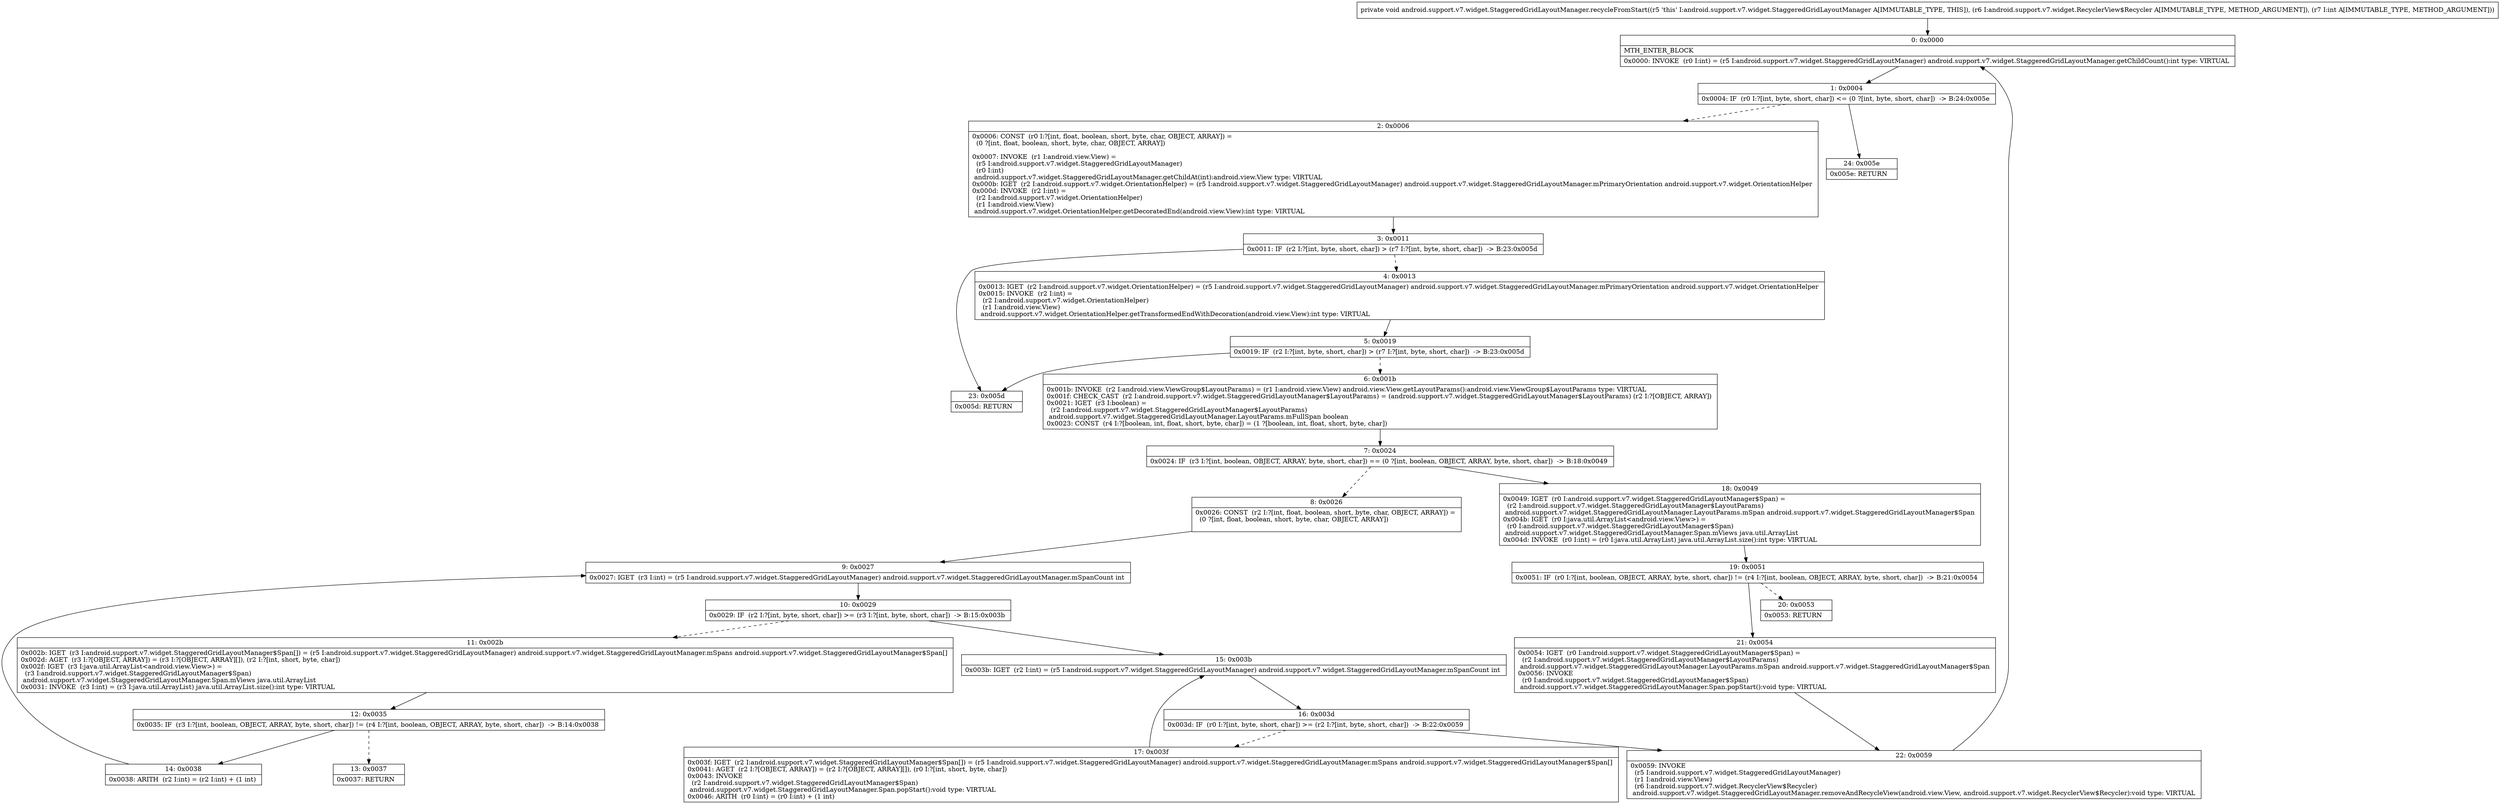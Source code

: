 digraph "CFG forandroid.support.v7.widget.StaggeredGridLayoutManager.recycleFromStart(Landroid\/support\/v7\/widget\/RecyclerView$Recycler;I)V" {
Node_0 [shape=record,label="{0\:\ 0x0000|MTH_ENTER_BLOCK\l|0x0000: INVOKE  (r0 I:int) = (r5 I:android.support.v7.widget.StaggeredGridLayoutManager) android.support.v7.widget.StaggeredGridLayoutManager.getChildCount():int type: VIRTUAL \l}"];
Node_1 [shape=record,label="{1\:\ 0x0004|0x0004: IF  (r0 I:?[int, byte, short, char]) \<= (0 ?[int, byte, short, char])  \-\> B:24:0x005e \l}"];
Node_2 [shape=record,label="{2\:\ 0x0006|0x0006: CONST  (r0 I:?[int, float, boolean, short, byte, char, OBJECT, ARRAY]) = \l  (0 ?[int, float, boolean, short, byte, char, OBJECT, ARRAY])\l \l0x0007: INVOKE  (r1 I:android.view.View) = \l  (r5 I:android.support.v7.widget.StaggeredGridLayoutManager)\l  (r0 I:int)\l android.support.v7.widget.StaggeredGridLayoutManager.getChildAt(int):android.view.View type: VIRTUAL \l0x000b: IGET  (r2 I:android.support.v7.widget.OrientationHelper) = (r5 I:android.support.v7.widget.StaggeredGridLayoutManager) android.support.v7.widget.StaggeredGridLayoutManager.mPrimaryOrientation android.support.v7.widget.OrientationHelper \l0x000d: INVOKE  (r2 I:int) = \l  (r2 I:android.support.v7.widget.OrientationHelper)\l  (r1 I:android.view.View)\l android.support.v7.widget.OrientationHelper.getDecoratedEnd(android.view.View):int type: VIRTUAL \l}"];
Node_3 [shape=record,label="{3\:\ 0x0011|0x0011: IF  (r2 I:?[int, byte, short, char]) \> (r7 I:?[int, byte, short, char])  \-\> B:23:0x005d \l}"];
Node_4 [shape=record,label="{4\:\ 0x0013|0x0013: IGET  (r2 I:android.support.v7.widget.OrientationHelper) = (r5 I:android.support.v7.widget.StaggeredGridLayoutManager) android.support.v7.widget.StaggeredGridLayoutManager.mPrimaryOrientation android.support.v7.widget.OrientationHelper \l0x0015: INVOKE  (r2 I:int) = \l  (r2 I:android.support.v7.widget.OrientationHelper)\l  (r1 I:android.view.View)\l android.support.v7.widget.OrientationHelper.getTransformedEndWithDecoration(android.view.View):int type: VIRTUAL \l}"];
Node_5 [shape=record,label="{5\:\ 0x0019|0x0019: IF  (r2 I:?[int, byte, short, char]) \> (r7 I:?[int, byte, short, char])  \-\> B:23:0x005d \l}"];
Node_6 [shape=record,label="{6\:\ 0x001b|0x001b: INVOKE  (r2 I:android.view.ViewGroup$LayoutParams) = (r1 I:android.view.View) android.view.View.getLayoutParams():android.view.ViewGroup$LayoutParams type: VIRTUAL \l0x001f: CHECK_CAST  (r2 I:android.support.v7.widget.StaggeredGridLayoutManager$LayoutParams) = (android.support.v7.widget.StaggeredGridLayoutManager$LayoutParams) (r2 I:?[OBJECT, ARRAY]) \l0x0021: IGET  (r3 I:boolean) = \l  (r2 I:android.support.v7.widget.StaggeredGridLayoutManager$LayoutParams)\l android.support.v7.widget.StaggeredGridLayoutManager.LayoutParams.mFullSpan boolean \l0x0023: CONST  (r4 I:?[boolean, int, float, short, byte, char]) = (1 ?[boolean, int, float, short, byte, char]) \l}"];
Node_7 [shape=record,label="{7\:\ 0x0024|0x0024: IF  (r3 I:?[int, boolean, OBJECT, ARRAY, byte, short, char]) == (0 ?[int, boolean, OBJECT, ARRAY, byte, short, char])  \-\> B:18:0x0049 \l}"];
Node_8 [shape=record,label="{8\:\ 0x0026|0x0026: CONST  (r2 I:?[int, float, boolean, short, byte, char, OBJECT, ARRAY]) = \l  (0 ?[int, float, boolean, short, byte, char, OBJECT, ARRAY])\l \l}"];
Node_9 [shape=record,label="{9\:\ 0x0027|0x0027: IGET  (r3 I:int) = (r5 I:android.support.v7.widget.StaggeredGridLayoutManager) android.support.v7.widget.StaggeredGridLayoutManager.mSpanCount int \l}"];
Node_10 [shape=record,label="{10\:\ 0x0029|0x0029: IF  (r2 I:?[int, byte, short, char]) \>= (r3 I:?[int, byte, short, char])  \-\> B:15:0x003b \l}"];
Node_11 [shape=record,label="{11\:\ 0x002b|0x002b: IGET  (r3 I:android.support.v7.widget.StaggeredGridLayoutManager$Span[]) = (r5 I:android.support.v7.widget.StaggeredGridLayoutManager) android.support.v7.widget.StaggeredGridLayoutManager.mSpans android.support.v7.widget.StaggeredGridLayoutManager$Span[] \l0x002d: AGET  (r3 I:?[OBJECT, ARRAY]) = (r3 I:?[OBJECT, ARRAY][]), (r2 I:?[int, short, byte, char]) \l0x002f: IGET  (r3 I:java.util.ArrayList\<android.view.View\>) = \l  (r3 I:android.support.v7.widget.StaggeredGridLayoutManager$Span)\l android.support.v7.widget.StaggeredGridLayoutManager.Span.mViews java.util.ArrayList \l0x0031: INVOKE  (r3 I:int) = (r3 I:java.util.ArrayList) java.util.ArrayList.size():int type: VIRTUAL \l}"];
Node_12 [shape=record,label="{12\:\ 0x0035|0x0035: IF  (r3 I:?[int, boolean, OBJECT, ARRAY, byte, short, char]) != (r4 I:?[int, boolean, OBJECT, ARRAY, byte, short, char])  \-\> B:14:0x0038 \l}"];
Node_13 [shape=record,label="{13\:\ 0x0037|0x0037: RETURN   \l}"];
Node_14 [shape=record,label="{14\:\ 0x0038|0x0038: ARITH  (r2 I:int) = (r2 I:int) + (1 int) \l}"];
Node_15 [shape=record,label="{15\:\ 0x003b|0x003b: IGET  (r2 I:int) = (r5 I:android.support.v7.widget.StaggeredGridLayoutManager) android.support.v7.widget.StaggeredGridLayoutManager.mSpanCount int \l}"];
Node_16 [shape=record,label="{16\:\ 0x003d|0x003d: IF  (r0 I:?[int, byte, short, char]) \>= (r2 I:?[int, byte, short, char])  \-\> B:22:0x0059 \l}"];
Node_17 [shape=record,label="{17\:\ 0x003f|0x003f: IGET  (r2 I:android.support.v7.widget.StaggeredGridLayoutManager$Span[]) = (r5 I:android.support.v7.widget.StaggeredGridLayoutManager) android.support.v7.widget.StaggeredGridLayoutManager.mSpans android.support.v7.widget.StaggeredGridLayoutManager$Span[] \l0x0041: AGET  (r2 I:?[OBJECT, ARRAY]) = (r2 I:?[OBJECT, ARRAY][]), (r0 I:?[int, short, byte, char]) \l0x0043: INVOKE  \l  (r2 I:android.support.v7.widget.StaggeredGridLayoutManager$Span)\l android.support.v7.widget.StaggeredGridLayoutManager.Span.popStart():void type: VIRTUAL \l0x0046: ARITH  (r0 I:int) = (r0 I:int) + (1 int) \l}"];
Node_18 [shape=record,label="{18\:\ 0x0049|0x0049: IGET  (r0 I:android.support.v7.widget.StaggeredGridLayoutManager$Span) = \l  (r2 I:android.support.v7.widget.StaggeredGridLayoutManager$LayoutParams)\l android.support.v7.widget.StaggeredGridLayoutManager.LayoutParams.mSpan android.support.v7.widget.StaggeredGridLayoutManager$Span \l0x004b: IGET  (r0 I:java.util.ArrayList\<android.view.View\>) = \l  (r0 I:android.support.v7.widget.StaggeredGridLayoutManager$Span)\l android.support.v7.widget.StaggeredGridLayoutManager.Span.mViews java.util.ArrayList \l0x004d: INVOKE  (r0 I:int) = (r0 I:java.util.ArrayList) java.util.ArrayList.size():int type: VIRTUAL \l}"];
Node_19 [shape=record,label="{19\:\ 0x0051|0x0051: IF  (r0 I:?[int, boolean, OBJECT, ARRAY, byte, short, char]) != (r4 I:?[int, boolean, OBJECT, ARRAY, byte, short, char])  \-\> B:21:0x0054 \l}"];
Node_20 [shape=record,label="{20\:\ 0x0053|0x0053: RETURN   \l}"];
Node_21 [shape=record,label="{21\:\ 0x0054|0x0054: IGET  (r0 I:android.support.v7.widget.StaggeredGridLayoutManager$Span) = \l  (r2 I:android.support.v7.widget.StaggeredGridLayoutManager$LayoutParams)\l android.support.v7.widget.StaggeredGridLayoutManager.LayoutParams.mSpan android.support.v7.widget.StaggeredGridLayoutManager$Span \l0x0056: INVOKE  \l  (r0 I:android.support.v7.widget.StaggeredGridLayoutManager$Span)\l android.support.v7.widget.StaggeredGridLayoutManager.Span.popStart():void type: VIRTUAL \l}"];
Node_22 [shape=record,label="{22\:\ 0x0059|0x0059: INVOKE  \l  (r5 I:android.support.v7.widget.StaggeredGridLayoutManager)\l  (r1 I:android.view.View)\l  (r6 I:android.support.v7.widget.RecyclerView$Recycler)\l android.support.v7.widget.StaggeredGridLayoutManager.removeAndRecycleView(android.view.View, android.support.v7.widget.RecyclerView$Recycler):void type: VIRTUAL \l}"];
Node_23 [shape=record,label="{23\:\ 0x005d|0x005d: RETURN   \l}"];
Node_24 [shape=record,label="{24\:\ 0x005e|0x005e: RETURN   \l}"];
MethodNode[shape=record,label="{private void android.support.v7.widget.StaggeredGridLayoutManager.recycleFromStart((r5 'this' I:android.support.v7.widget.StaggeredGridLayoutManager A[IMMUTABLE_TYPE, THIS]), (r6 I:android.support.v7.widget.RecyclerView$Recycler A[IMMUTABLE_TYPE, METHOD_ARGUMENT]), (r7 I:int A[IMMUTABLE_TYPE, METHOD_ARGUMENT])) }"];
MethodNode -> Node_0;
Node_0 -> Node_1;
Node_1 -> Node_2[style=dashed];
Node_1 -> Node_24;
Node_2 -> Node_3;
Node_3 -> Node_4[style=dashed];
Node_3 -> Node_23;
Node_4 -> Node_5;
Node_5 -> Node_6[style=dashed];
Node_5 -> Node_23;
Node_6 -> Node_7;
Node_7 -> Node_8[style=dashed];
Node_7 -> Node_18;
Node_8 -> Node_9;
Node_9 -> Node_10;
Node_10 -> Node_11[style=dashed];
Node_10 -> Node_15;
Node_11 -> Node_12;
Node_12 -> Node_13[style=dashed];
Node_12 -> Node_14;
Node_14 -> Node_9;
Node_15 -> Node_16;
Node_16 -> Node_17[style=dashed];
Node_16 -> Node_22;
Node_17 -> Node_15;
Node_18 -> Node_19;
Node_19 -> Node_20[style=dashed];
Node_19 -> Node_21;
Node_21 -> Node_22;
Node_22 -> Node_0;
}


